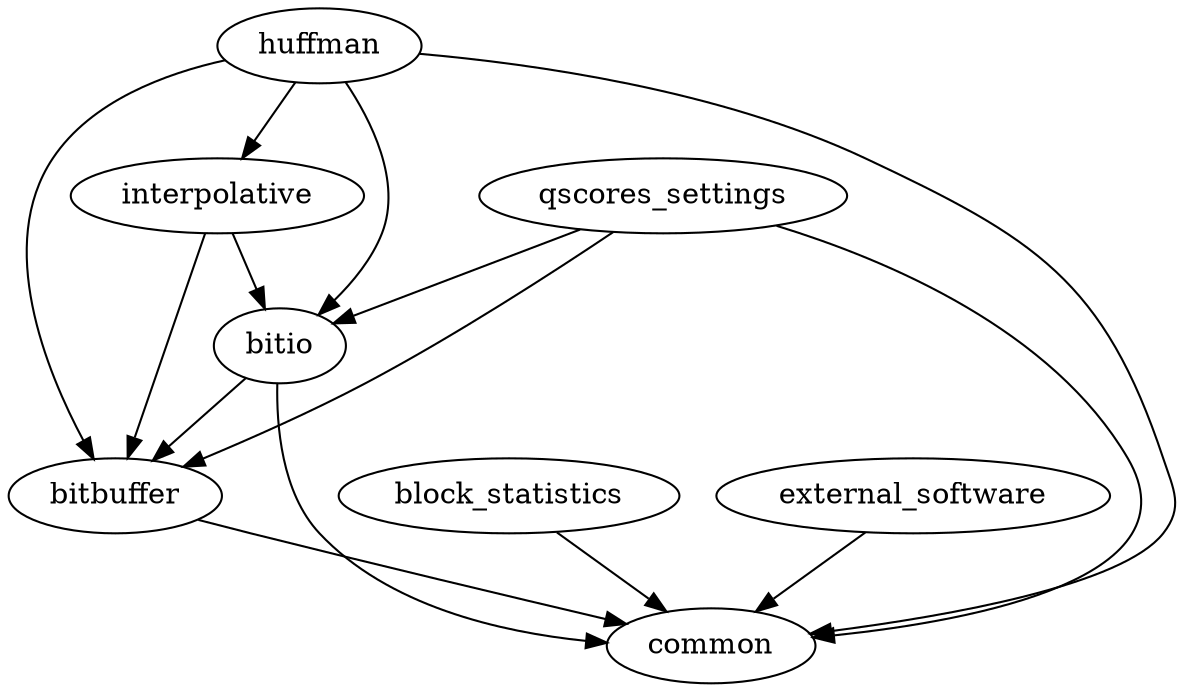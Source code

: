 

digraph classes {
  bitbuffer -> common;
  bitio -> bitbuffer;
  bitio -> common;
  block_statistics -> common;
  external_software -> common;
  huffman -> bitbuffer;
  huffman -> bitio;
  huffman -> common;
  huffman -> interpolative;
  interpolative -> bitbuffer;
  interpolative -> bitio;
  qscores_settings -> bitbuffer;
  qscores_settings -> bitio;
  qscores_settings -> common;
}

